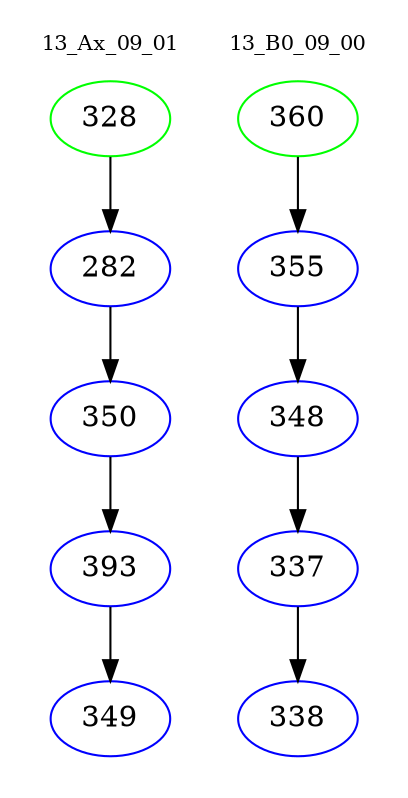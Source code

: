 digraph{
subgraph cluster_0 {
color = white
label = "13_Ax_09_01";
fontsize=10;
T0_328 [label="328", color="green"]
T0_328 -> T0_282 [color="black"]
T0_282 [label="282", color="blue"]
T0_282 -> T0_350 [color="black"]
T0_350 [label="350", color="blue"]
T0_350 -> T0_393 [color="black"]
T0_393 [label="393", color="blue"]
T0_393 -> T0_349 [color="black"]
T0_349 [label="349", color="blue"]
}
subgraph cluster_1 {
color = white
label = "13_B0_09_00";
fontsize=10;
T1_360 [label="360", color="green"]
T1_360 -> T1_355 [color="black"]
T1_355 [label="355", color="blue"]
T1_355 -> T1_348 [color="black"]
T1_348 [label="348", color="blue"]
T1_348 -> T1_337 [color="black"]
T1_337 [label="337", color="blue"]
T1_337 -> T1_338 [color="black"]
T1_338 [label="338", color="blue"]
}
}

